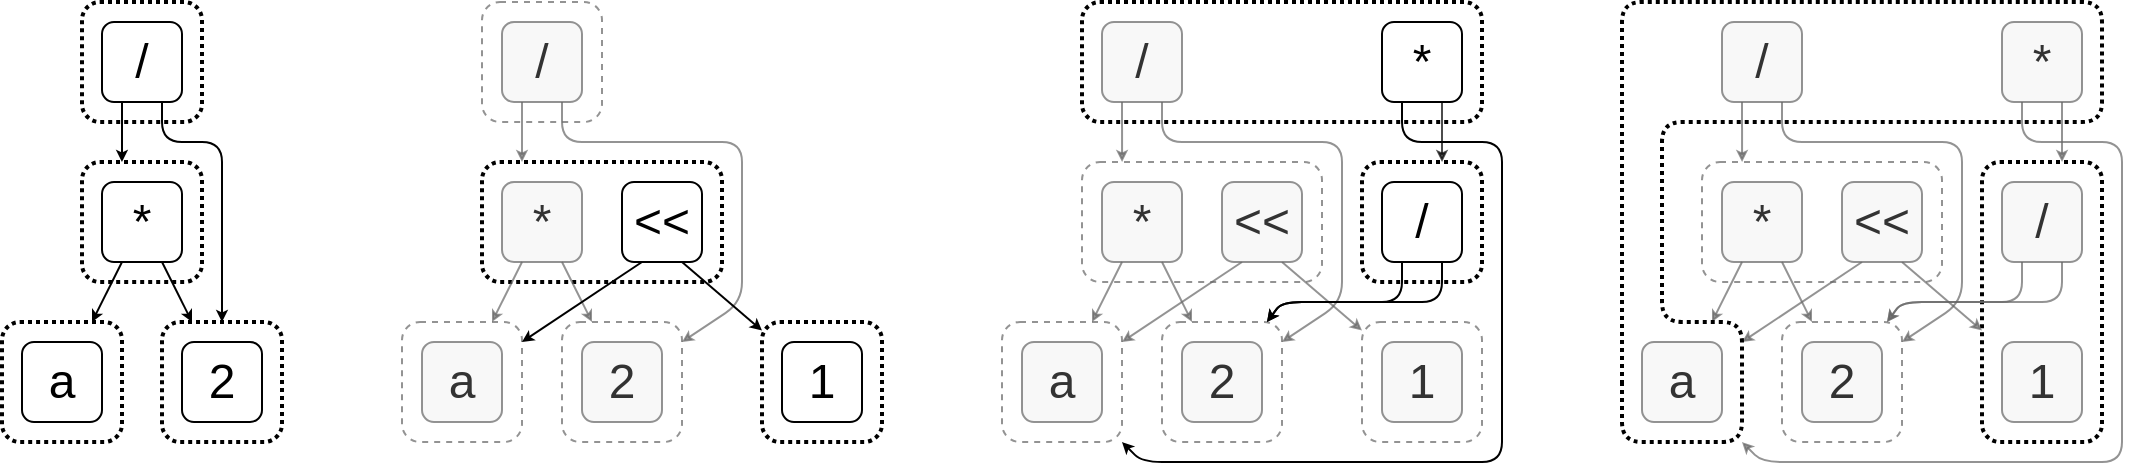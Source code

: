 <mxfile version="13.6.2" type="device"><diagram id="xNKCYX4E8J_99azMfX-B" name="Page-1"><mxGraphModel dx="1952" dy="1000" grid="1" gridSize="10" guides="1" tooltips="1" connect="1" arrows="1" fold="1" page="1" pageScale="1" pageWidth="850" pageHeight="1100" math="0" shadow="0"><root><mxCell id="0"/><mxCell id="1" parent="0"/><mxCell id="J8E94jdNzWXrNc1JOoXC-32" value="" style="group" parent="1" vertex="1" connectable="0"><mxGeometry y="120" width="140" height="230" as="geometry"/></mxCell><mxCell id="J8E94jdNzWXrNc1JOoXC-1" value="" style="rounded=1;whiteSpace=wrap;html=1;fillColor=none;dashed=1;dashPattern=1 1;strokeWidth=2;" parent="J8E94jdNzWXrNc1JOoXC-32" vertex="1"><mxGeometry y="160" width="60" height="60" as="geometry"/></mxCell><mxCell id="J8E94jdNzWXrNc1JOoXC-2" value="" style="rounded=1;whiteSpace=wrap;html=1;fillColor=none;dashed=1;dashPattern=1 1;strokeWidth=2;" parent="J8E94jdNzWXrNc1JOoXC-32" vertex="1"><mxGeometry x="80" y="160" width="60" height="60" as="geometry"/></mxCell><mxCell id="J8E94jdNzWXrNc1JOoXC-3" value="" style="rounded=1;whiteSpace=wrap;html=1;fillColor=none;dashed=1;dashPattern=1 1;strokeWidth=2;" parent="J8E94jdNzWXrNc1JOoXC-32" vertex="1"><mxGeometry x="40" width="60" height="60" as="geometry"/></mxCell><mxCell id="J8E94jdNzWXrNc1JOoXC-4" value="" style="rounded=1;whiteSpace=wrap;html=1;fillColor=none;dashed=1;dashPattern=1 1;strokeWidth=2;" parent="J8E94jdNzWXrNc1JOoXC-32" vertex="1"><mxGeometry x="40" y="80" width="60" height="60" as="geometry"/></mxCell><mxCell id="J8E94jdNzWXrNc1JOoXC-5" style="edgeStyle=none;orthogonalLoop=1;jettySize=auto;html=1;exitX=0.75;exitY=1;exitDx=0;exitDy=0;strokeColor=#000000;rounded=1;endSize=3;" parent="J8E94jdNzWXrNc1JOoXC-32" source="J8E94jdNzWXrNc1JOoXC-6" target="J8E94jdNzWXrNc1JOoXC-2" edge="1"><mxGeometry relative="1" as="geometry"><mxPoint x="244.79" y="85.933" as="targetPoint"/><Array as="points"><mxPoint x="80" y="70"/><mxPoint x="110" y="70"/></Array></mxGeometry></mxCell><mxCell id="J8E94jdNzWXrNc1JOoXC-6" value="&lt;font style=&quot;font-size: 24px;&quot;&gt;/&lt;/font&gt;" style="rounded=1;whiteSpace=wrap;html=1;fontSize=24;verticalAlign=middle;" parent="J8E94jdNzWXrNc1JOoXC-32" vertex="1"><mxGeometry x="50" y="10" width="40" height="40" as="geometry"/></mxCell><mxCell id="J8E94jdNzWXrNc1JOoXC-7" value="&lt;font style=&quot;font-size: 24px;&quot;&gt;a&lt;/font&gt;" style="rounded=1;whiteSpace=wrap;html=1;fontSize=24;verticalAlign=middle;" parent="J8E94jdNzWXrNc1JOoXC-32" vertex="1"><mxGeometry x="10" y="170" width="40" height="40" as="geometry"/></mxCell><mxCell id="J8E94jdNzWXrNc1JOoXC-8" value="*" style="rounded=1;whiteSpace=wrap;html=1;fontSize=24;verticalAlign=middle;" parent="J8E94jdNzWXrNc1JOoXC-32" vertex="1"><mxGeometry x="50" y="90" width="40" height="40" as="geometry"/></mxCell><mxCell id="J8E94jdNzWXrNc1JOoXC-9" value="&lt;font style=&quot;font-size: 24px;&quot;&gt;2&lt;/font&gt;" style="rounded=1;whiteSpace=wrap;html=1;fontSize=24;verticalAlign=middle;" parent="J8E94jdNzWXrNc1JOoXC-32" vertex="1"><mxGeometry x="90" y="170" width="40" height="40" as="geometry"/></mxCell><mxCell id="J8E94jdNzWXrNc1JOoXC-10" value="" style="endArrow=classic;html=1;strokeWidth=1;exitX=0.25;exitY=1;exitDx=0;exitDy=0;endSize=3;" parent="J8E94jdNzWXrNc1JOoXC-32" source="J8E94jdNzWXrNc1JOoXC-8" target="J8E94jdNzWXrNc1JOoXC-1" edge="1"><mxGeometry width="50" height="50" relative="1" as="geometry"><mxPoint x="85" y="140" as="sourcePoint"/><mxPoint x="89.5" y="190" as="targetPoint"/></mxGeometry></mxCell><mxCell id="J8E94jdNzWXrNc1JOoXC-11" value="" style="endArrow=classic;html=1;strokeWidth=1;exitX=0.75;exitY=1;exitDx=0;exitDy=0;endSize=3;" parent="J8E94jdNzWXrNc1JOoXC-32" source="J8E94jdNzWXrNc1JOoXC-8" target="J8E94jdNzWXrNc1JOoXC-2" edge="1"><mxGeometry width="50" height="50" relative="1" as="geometry"><mxPoint x="100" y="140" as="sourcePoint"/><mxPoint x="67.02" y="178.98" as="targetPoint"/></mxGeometry></mxCell><mxCell id="J8E94jdNzWXrNc1JOoXC-12" value="" style="endArrow=classic;html=1;strokeWidth=1;exitX=0.25;exitY=1;exitDx=0;exitDy=0;endSize=3;entryX=0.333;entryY=0;entryDx=0;entryDy=0;entryPerimeter=0;" parent="J8E94jdNzWXrNc1JOoXC-32" source="J8E94jdNzWXrNc1JOoXC-6" target="J8E94jdNzWXrNc1JOoXC-4" edge="1"><mxGeometry width="50" height="50" relative="1" as="geometry"><mxPoint x="130" y="140" as="sourcePoint"/><mxPoint x="107.02" y="168.98" as="targetPoint"/></mxGeometry></mxCell><mxCell id="J8E94jdNzWXrNc1JOoXC-13" value="" style="endArrow=none;html=1;strokeColor=#FFFFFF;" parent="J8E94jdNzWXrNc1JOoXC-32" edge="1"><mxGeometry width="50" height="50" relative="1" as="geometry"><mxPoint x="80" y="230" as="sourcePoint"/><mxPoint x="140" y="230" as="targetPoint"/></mxGeometry></mxCell><mxCell id="J8E94jdNzWXrNc1JOoXC-33" value="" style="group" parent="1" vertex="1" connectable="0"><mxGeometry x="200" y="120" width="240" height="230" as="geometry"/></mxCell><mxCell id="J8E94jdNzWXrNc1JOoXC-14" value="" style="rounded=1;whiteSpace=wrap;html=1;dashed=1;strokeColor=#666666;fontColor=#333333;fillColor=none;opacity=70;" parent="J8E94jdNzWXrNc1JOoXC-33" vertex="1"><mxGeometry y="160" width="60" height="60" as="geometry"/></mxCell><mxCell id="J8E94jdNzWXrNc1JOoXC-15" value="" style="rounded=1;whiteSpace=wrap;html=1;dashed=1;strokeColor=#666666;fontColor=#333333;fillColor=none;opacity=70;" parent="J8E94jdNzWXrNc1JOoXC-33" vertex="1"><mxGeometry x="80" y="160" width="60" height="60" as="geometry"/></mxCell><mxCell id="J8E94jdNzWXrNc1JOoXC-16" value="" style="rounded=1;whiteSpace=wrap;html=1;dashed=1;strokeColor=#666666;fontColor=#333333;fillColor=none;opacity=70;" parent="J8E94jdNzWXrNc1JOoXC-33" vertex="1"><mxGeometry x="40" width="60" height="60" as="geometry"/></mxCell><mxCell id="J8E94jdNzWXrNc1JOoXC-17" value="" style="rounded=1;whiteSpace=wrap;html=1;fillColor=none;dashed=1;strokeWidth=2;perimeterSpacing=0;dashPattern=1 1;" parent="J8E94jdNzWXrNc1JOoXC-33" vertex="1"><mxGeometry x="40" y="80" width="120" height="60" as="geometry"/></mxCell><mxCell id="J8E94jdNzWXrNc1JOoXC-18" style="edgeStyle=none;orthogonalLoop=1;jettySize=auto;html=1;exitX=0.75;exitY=1;exitDx=0;exitDy=0;strokeColor=#666666;rounded=1;endSize=3;fillColor=#f5f5f5;opacity=70;" parent="J8E94jdNzWXrNc1JOoXC-33" source="J8E94jdNzWXrNc1JOoXC-19" target="J8E94jdNzWXrNc1JOoXC-15" edge="1"><mxGeometry relative="1" as="geometry"><mxPoint x="204.79" y="85.933" as="targetPoint"/><Array as="points"><mxPoint x="80" y="70"/><mxPoint x="170" y="70"/><mxPoint x="170" y="150"/></Array></mxGeometry></mxCell><mxCell id="J8E94jdNzWXrNc1JOoXC-19" value="&lt;font style=&quot;font-size: 24px;&quot;&gt;/&lt;/font&gt;" style="rounded=1;whiteSpace=wrap;html=1;fontSize=24;verticalAlign=middle;fillColor=#f5f5f5;strokeColor=#666666;fontColor=#333333;opacity=70;" parent="J8E94jdNzWXrNc1JOoXC-33" vertex="1"><mxGeometry x="50" y="10" width="40" height="40" as="geometry"/></mxCell><mxCell id="J8E94jdNzWXrNc1JOoXC-20" value="&lt;font style=&quot;font-size: 24px;&quot;&gt;a&lt;/font&gt;" style="rounded=1;whiteSpace=wrap;html=1;fontSize=24;verticalAlign=middle;fillColor=#f5f5f5;strokeColor=#666666;fontColor=#333333;opacity=70;" parent="J8E94jdNzWXrNc1JOoXC-33" vertex="1"><mxGeometry x="10" y="170" width="40" height="40" as="geometry"/></mxCell><mxCell id="J8E94jdNzWXrNc1JOoXC-21" value="*" style="rounded=1;whiteSpace=wrap;html=1;fontSize=24;verticalAlign=middle;fillColor=#f5f5f5;strokeColor=#666666;fontColor=#333333;opacity=70;" parent="J8E94jdNzWXrNc1JOoXC-33" vertex="1"><mxGeometry x="50" y="90" width="40" height="40" as="geometry"/></mxCell><mxCell id="J8E94jdNzWXrNc1JOoXC-22" value="&lt;font style=&quot;font-size: 24px;&quot;&gt;2&lt;/font&gt;" style="rounded=1;whiteSpace=wrap;html=1;fontSize=24;verticalAlign=middle;fillColor=#f5f5f5;strokeColor=#666666;fontColor=#333333;opacity=70;" parent="J8E94jdNzWXrNc1JOoXC-33" vertex="1"><mxGeometry x="90" y="170" width="40" height="40" as="geometry"/></mxCell><mxCell id="J8E94jdNzWXrNc1JOoXC-23" value="" style="endArrow=classic;html=1;strokeWidth=1;exitX=0.25;exitY=1;exitDx=0;exitDy=0;endSize=3;fillColor=#f5f5f5;strokeColor=#666666;opacity=70;" parent="J8E94jdNzWXrNc1JOoXC-33" source="J8E94jdNzWXrNc1JOoXC-21" target="J8E94jdNzWXrNc1JOoXC-14" edge="1"><mxGeometry width="50" height="50" relative="1" as="geometry"><mxPoint x="45" y="140" as="sourcePoint"/><mxPoint x="49.5" y="190" as="targetPoint"/></mxGeometry></mxCell><mxCell id="J8E94jdNzWXrNc1JOoXC-24" value="" style="rounded=1;whiteSpace=wrap;html=1;fillColor=none;dashed=1;strokeWidth=2;perimeterSpacing=0;dashPattern=1 1;" parent="J8E94jdNzWXrNc1JOoXC-33" vertex="1"><mxGeometry x="180" y="160" width="60" height="60" as="geometry"/></mxCell><mxCell id="J8E94jdNzWXrNc1JOoXC-25" value="&lt;font style=&quot;font-size: 24px&quot;&gt;1&lt;/font&gt;" style="rounded=1;whiteSpace=wrap;html=1;fontSize=24;verticalAlign=middle;" parent="J8E94jdNzWXrNc1JOoXC-33" vertex="1"><mxGeometry x="190" y="170" width="40" height="40" as="geometry"/></mxCell><mxCell id="J8E94jdNzWXrNc1JOoXC-26" value="" style="endArrow=classic;html=1;strokeWidth=1;exitX=0.75;exitY=1;exitDx=0;exitDy=0;endSize=3;fillColor=#f5f5f5;strokeColor=#666666;opacity=70;" parent="J8E94jdNzWXrNc1JOoXC-33" source="J8E94jdNzWXrNc1JOoXC-21" target="J8E94jdNzWXrNc1JOoXC-15" edge="1"><mxGeometry width="50" height="50" relative="1" as="geometry"><mxPoint x="60" y="140" as="sourcePoint"/><mxPoint x="27.02" y="178.98" as="targetPoint"/></mxGeometry></mxCell><mxCell id="J8E94jdNzWXrNc1JOoXC-27" value="" style="endArrow=classic;html=1;strokeWidth=1;exitX=0.25;exitY=1;exitDx=0;exitDy=0;endSize=3;fillColor=#f5f5f5;strokeColor=#666666;opacity=70;" parent="J8E94jdNzWXrNc1JOoXC-33" source="J8E94jdNzWXrNc1JOoXC-19" edge="1"><mxGeometry width="50" height="50" relative="1" as="geometry"><mxPoint x="60" y="50" as="sourcePoint"/><mxPoint x="60" y="80" as="targetPoint"/></mxGeometry></mxCell><mxCell id="J8E94jdNzWXrNc1JOoXC-28" style="orthogonalLoop=1;jettySize=auto;html=1;exitX=0.25;exitY=1;exitDx=0;exitDy=0;endSize=3;targetPerimeterSpacing=0;" parent="J8E94jdNzWXrNc1JOoXC-33" source="J8E94jdNzWXrNc1JOoXC-30" target="J8E94jdNzWXrNc1JOoXC-14" edge="1"><mxGeometry relative="1" as="geometry"/></mxCell><mxCell id="J8E94jdNzWXrNc1JOoXC-29" style="edgeStyle=none;curved=1;orthogonalLoop=1;jettySize=auto;html=1;exitX=0.75;exitY=1;exitDx=0;exitDy=0;endSize=3;" parent="J8E94jdNzWXrNc1JOoXC-33" source="J8E94jdNzWXrNc1JOoXC-30" target="J8E94jdNzWXrNc1JOoXC-24" edge="1"><mxGeometry relative="1" as="geometry"/></mxCell><mxCell id="J8E94jdNzWXrNc1JOoXC-30" value="&amp;lt;&amp;lt;" style="rounded=1;whiteSpace=wrap;html=1;fontSize=24;verticalAlign=middle;" parent="J8E94jdNzWXrNc1JOoXC-33" vertex="1"><mxGeometry x="110" y="90" width="40" height="40" as="geometry"/></mxCell><mxCell id="J8E94jdNzWXrNc1JOoXC-31" value="" style="endArrow=none;html=1;strokeColor=#FFFFFF;" parent="J8E94jdNzWXrNc1JOoXC-33" edge="1"><mxGeometry width="50" height="50" relative="1" as="geometry"><mxPoint x="130" y="230" as="sourcePoint"/><mxPoint x="200" y="230" as="targetPoint"/></mxGeometry></mxCell><mxCell id="J8E94jdNzWXrNc1JOoXC-59" value="" style="group" parent="1" vertex="1" connectable="0"><mxGeometry x="500" y="120" width="250" height="230" as="geometry"/></mxCell><mxCell id="J8E94jdNzWXrNc1JOoXC-34" value="" style="rounded=1;whiteSpace=wrap;html=1;fillColor=none;dashed=1;strokeWidth=2;dashPattern=1 1;" parent="J8E94jdNzWXrNc1JOoXC-59" vertex="1"><mxGeometry x="180" y="80" width="60" height="60" as="geometry"/></mxCell><mxCell id="J8E94jdNzWXrNc1JOoXC-35" value="" style="rounded=1;whiteSpace=wrap;html=1;dashed=1;strokeColor=#666666;fontColor=#333333;opacity=70;fillColor=none;" parent="J8E94jdNzWXrNc1JOoXC-59" vertex="1"><mxGeometry y="160" width="60" height="60" as="geometry"/></mxCell><mxCell id="J8E94jdNzWXrNc1JOoXC-36" value="" style="rounded=1;whiteSpace=wrap;html=1;dashed=1;strokeColor=#666666;fontColor=#333333;opacity=70;fillColor=none;" parent="J8E94jdNzWXrNc1JOoXC-59" vertex="1"><mxGeometry x="80" y="160" width="60" height="60" as="geometry"/></mxCell><mxCell id="J8E94jdNzWXrNc1JOoXC-37" value="" style="rounded=1;whiteSpace=wrap;html=1;fillColor=none;dashed=1;strokeWidth=2;dashPattern=1 1;" parent="J8E94jdNzWXrNc1JOoXC-59" vertex="1"><mxGeometry x="40" width="200" height="60" as="geometry"/></mxCell><mxCell id="J8E94jdNzWXrNc1JOoXC-38" value="" style="rounded=1;whiteSpace=wrap;html=1;dashed=1;strokeColor=#666666;fontColor=#333333;opacity=70;fillColor=none;" parent="J8E94jdNzWXrNc1JOoXC-59" vertex="1"><mxGeometry x="40" y="80" width="120" height="60" as="geometry"/></mxCell><mxCell id="J8E94jdNzWXrNc1JOoXC-39" style="edgeStyle=none;orthogonalLoop=1;jettySize=auto;html=1;exitX=0.75;exitY=1;exitDx=0;exitDy=0;strokeColor=#666666;rounded=1;endSize=3;fillColor=#f5f5f5;opacity=70;" parent="J8E94jdNzWXrNc1JOoXC-59" source="J8E94jdNzWXrNc1JOoXC-40" target="J8E94jdNzWXrNc1JOoXC-36" edge="1"><mxGeometry relative="1" as="geometry"><mxPoint x="254.79" y="85.933" as="targetPoint"/><Array as="points"><mxPoint x="80" y="70"/><mxPoint x="170" y="70"/><mxPoint x="170" y="150"/></Array></mxGeometry></mxCell><mxCell id="J8E94jdNzWXrNc1JOoXC-40" value="&lt;font style=&quot;font-size: 24px;&quot;&gt;/&lt;/font&gt;" style="rounded=1;whiteSpace=wrap;html=1;fontSize=24;verticalAlign=middle;fillColor=#f5f5f5;strokeColor=#666666;fontColor=#333333;opacity=70;" parent="J8E94jdNzWXrNc1JOoXC-59" vertex="1"><mxGeometry x="50" y="10" width="40" height="40" as="geometry"/></mxCell><mxCell id="J8E94jdNzWXrNc1JOoXC-41" value="&lt;font style=&quot;font-size: 24px;&quot;&gt;a&lt;/font&gt;" style="rounded=1;whiteSpace=wrap;html=1;fontSize=24;verticalAlign=middle;fillColor=#f5f5f5;strokeColor=#666666;fontColor=#333333;opacity=70;" parent="J8E94jdNzWXrNc1JOoXC-59" vertex="1"><mxGeometry x="10" y="170" width="40" height="40" as="geometry"/></mxCell><mxCell id="J8E94jdNzWXrNc1JOoXC-42" value="*" style="rounded=1;whiteSpace=wrap;html=1;fontSize=24;verticalAlign=middle;fillColor=#f5f5f5;strokeColor=#666666;fontColor=#333333;opacity=70;" parent="J8E94jdNzWXrNc1JOoXC-59" vertex="1"><mxGeometry x="50" y="90" width="40" height="40" as="geometry"/></mxCell><mxCell id="J8E94jdNzWXrNc1JOoXC-43" value="&lt;font style=&quot;font-size: 24px;&quot;&gt;2&lt;/font&gt;" style="rounded=1;whiteSpace=wrap;html=1;fontSize=24;verticalAlign=middle;fillColor=#f5f5f5;strokeColor=#666666;fontColor=#333333;opacity=70;" parent="J8E94jdNzWXrNc1JOoXC-59" vertex="1"><mxGeometry x="90" y="170" width="40" height="40" as="geometry"/></mxCell><mxCell id="J8E94jdNzWXrNc1JOoXC-44" value="" style="endArrow=classic;html=1;strokeWidth=1;exitX=0.25;exitY=1;exitDx=0;exitDy=0;endSize=3;fillColor=#f5f5f5;strokeColor=#666666;opacity=70;" parent="J8E94jdNzWXrNc1JOoXC-59" source="J8E94jdNzWXrNc1JOoXC-42" target="J8E94jdNzWXrNc1JOoXC-35" edge="1"><mxGeometry width="50" height="50" relative="1" as="geometry"><mxPoint x="95" y="140" as="sourcePoint"/><mxPoint x="99.5" y="190" as="targetPoint"/></mxGeometry></mxCell><mxCell id="J8E94jdNzWXrNc1JOoXC-45" value="" style="rounded=1;whiteSpace=wrap;html=1;dashed=1;strokeColor=#666666;fontColor=#333333;opacity=70;fillColor=none;" parent="J8E94jdNzWXrNc1JOoXC-59" vertex="1"><mxGeometry x="180" y="160" width="60" height="60" as="geometry"/></mxCell><mxCell id="J8E94jdNzWXrNc1JOoXC-46" value="&lt;font style=&quot;font-size: 24px&quot;&gt;1&lt;/font&gt;" style="rounded=1;whiteSpace=wrap;html=1;fontSize=24;verticalAlign=middle;fillColor=#f5f5f5;strokeColor=#666666;fontColor=#333333;opacity=70;" parent="J8E94jdNzWXrNc1JOoXC-59" vertex="1"><mxGeometry x="190" y="170" width="40" height="40" as="geometry"/></mxCell><mxCell id="J8E94jdNzWXrNc1JOoXC-47" value="" style="endArrow=classic;html=1;strokeWidth=1;exitX=0.75;exitY=1;exitDx=0;exitDy=0;endSize=3;fillColor=#f5f5f5;strokeColor=#666666;opacity=70;" parent="J8E94jdNzWXrNc1JOoXC-59" source="J8E94jdNzWXrNc1JOoXC-42" target="J8E94jdNzWXrNc1JOoXC-36" edge="1"><mxGeometry width="50" height="50" relative="1" as="geometry"><mxPoint x="110" y="140" as="sourcePoint"/><mxPoint x="77.02" y="178.98" as="targetPoint"/></mxGeometry></mxCell><mxCell id="J8E94jdNzWXrNc1JOoXC-48" value="" style="endArrow=classic;html=1;strokeWidth=1;exitX=0.25;exitY=1;exitDx=0;exitDy=0;endSize=3;entryX=0.167;entryY=0;entryDx=0;entryDy=0;entryPerimeter=0;fillColor=#f5f5f5;strokeColor=#666666;opacity=70;" parent="J8E94jdNzWXrNc1JOoXC-59" source="J8E94jdNzWXrNc1JOoXC-40" target="J8E94jdNzWXrNc1JOoXC-38" edge="1"><mxGeometry width="50" height="50" relative="1" as="geometry"><mxPoint x="110" y="50" as="sourcePoint"/><mxPoint x="60" y="70" as="targetPoint"/></mxGeometry></mxCell><mxCell id="J8E94jdNzWXrNc1JOoXC-49" style="orthogonalLoop=1;jettySize=auto;html=1;exitX=0.25;exitY=1;exitDx=0;exitDy=0;strokeColor=#666666;endSize=3;targetPerimeterSpacing=0;fillColor=#f5f5f5;opacity=70;" parent="J8E94jdNzWXrNc1JOoXC-59" source="J8E94jdNzWXrNc1JOoXC-51" target="J8E94jdNzWXrNc1JOoXC-35" edge="1"><mxGeometry relative="1" as="geometry"/></mxCell><mxCell id="J8E94jdNzWXrNc1JOoXC-50" style="edgeStyle=none;curved=1;orthogonalLoop=1;jettySize=auto;html=1;exitX=0.75;exitY=1;exitDx=0;exitDy=0;strokeColor=#666666;endSize=3;fillColor=#f5f5f5;opacity=70;" parent="J8E94jdNzWXrNc1JOoXC-59" source="J8E94jdNzWXrNc1JOoXC-51" target="J8E94jdNzWXrNc1JOoXC-45" edge="1"><mxGeometry relative="1" as="geometry"/></mxCell><mxCell id="J8E94jdNzWXrNc1JOoXC-51" value="&amp;lt;&amp;lt;" style="rounded=1;whiteSpace=wrap;html=1;fontSize=24;verticalAlign=middle;fillColor=#f5f5f5;strokeColor=#666666;fontColor=#333333;opacity=70;" parent="J8E94jdNzWXrNc1JOoXC-59" vertex="1"><mxGeometry x="110" y="90" width="40" height="40" as="geometry"/></mxCell><mxCell id="J8E94jdNzWXrNc1JOoXC-52" style="edgeStyle=none;rounded=1;orthogonalLoop=1;jettySize=auto;html=1;exitX=0.25;exitY=1;exitDx=0;exitDy=0;endSize=3;strokeWidth=1;" parent="J8E94jdNzWXrNc1JOoXC-59" source="J8E94jdNzWXrNc1JOoXC-53" target="J8E94jdNzWXrNc1JOoXC-35" edge="1"><mxGeometry relative="1" as="geometry"><mxPoint x="270" y="70" as="targetPoint"/><Array as="points"><mxPoint x="200" y="70"/><mxPoint x="250" y="70"/><mxPoint x="250" y="230"/><mxPoint x="70" y="230"/></Array></mxGeometry></mxCell><mxCell id="J8E94jdNzWXrNc1JOoXC-53" value="*" style="rounded=1;whiteSpace=wrap;html=1;fontSize=24;verticalAlign=middle;" parent="J8E94jdNzWXrNc1JOoXC-59" vertex="1"><mxGeometry x="190" y="10" width="40" height="40" as="geometry"/></mxCell><mxCell id="J8E94jdNzWXrNc1JOoXC-54" value="" style="endArrow=classic;html=1;strokeWidth=1;exitX=0.75;exitY=1;exitDx=0;exitDy=0;endSize=3;entryX=0.667;entryY=0;entryDx=0;entryDy=0;entryPerimeter=0;opacity=70;" parent="J8E94jdNzWXrNc1JOoXC-59" source="J8E94jdNzWXrNc1JOoXC-53" target="J8E94jdNzWXrNc1JOoXC-34" edge="1"><mxGeometry width="50" height="50" relative="1" as="geometry"><mxPoint x="292.98" y="60" as="sourcePoint"/><mxPoint x="200" y="70" as="targetPoint"/></mxGeometry></mxCell><mxCell id="J8E94jdNzWXrNc1JOoXC-55" style="rounded=1;orthogonalLoop=1;jettySize=auto;html=1;exitX=0.25;exitY=1;exitDx=0;exitDy=0;endSize=3;" parent="J8E94jdNzWXrNc1JOoXC-59" source="J8E94jdNzWXrNc1JOoXC-57" target="J8E94jdNzWXrNc1JOoXC-36" edge="1"><mxGeometry relative="1" as="geometry"><Array as="points"><mxPoint x="200" y="150"/><mxPoint x="140" y="150"/></Array></mxGeometry></mxCell><mxCell id="J8E94jdNzWXrNc1JOoXC-56" style="rounded=1;orthogonalLoop=1;jettySize=auto;html=1;exitX=0.75;exitY=1;exitDx=0;exitDy=0;endSize=3;strokeWidth=1;" parent="J8E94jdNzWXrNc1JOoXC-59" source="J8E94jdNzWXrNc1JOoXC-57" target="J8E94jdNzWXrNc1JOoXC-36" edge="1"><mxGeometry relative="1" as="geometry"><Array as="points"><mxPoint x="220" y="150"/><mxPoint x="140" y="150"/></Array></mxGeometry></mxCell><mxCell id="J8E94jdNzWXrNc1JOoXC-57" value="/" style="rounded=1;whiteSpace=wrap;html=1;fontSize=24;verticalAlign=middle;" parent="J8E94jdNzWXrNc1JOoXC-59" vertex="1"><mxGeometry x="190" y="90" width="40" height="40" as="geometry"/></mxCell><mxCell id="J8E94jdNzWXrNc1JOoXC-58" style="edgeStyle=none;rounded=1;orthogonalLoop=1;jettySize=auto;html=1;exitX=0;exitY=0.5;exitDx=0;exitDy=0;endSize=3;strokeWidth=1;fillColor=#f5f5f5;strokeColor=#666666;opacity=70;" parent="J8E94jdNzWXrNc1JOoXC-59" source="J8E94jdNzWXrNc1JOoXC-37" target="J8E94jdNzWXrNc1JOoXC-37" edge="1"><mxGeometry relative="1" as="geometry"/></mxCell><mxCell id="J8E94jdNzWXrNc1JOoXC-83" value="" style="group" parent="1" vertex="1" connectable="0"><mxGeometry x="810" y="120" width="250" height="230" as="geometry"/></mxCell><mxCell id="J8E94jdNzWXrNc1JOoXC-60" value="" style="rounded=1;whiteSpace=wrap;html=1;dashed=1;strokeWidth=2;dashPattern=1 1;fillColor=none;" parent="J8E94jdNzWXrNc1JOoXC-83" vertex="1"><mxGeometry x="180" y="80" width="60" height="140" as="geometry"/></mxCell><mxCell id="J8E94jdNzWXrNc1JOoXC-61" value="" style="rounded=1;whiteSpace=wrap;html=1;dashed=1;strokeColor=#666666;fontColor=#333333;opacity=70;fillColor=none;" parent="J8E94jdNzWXrNc1JOoXC-83" vertex="1"><mxGeometry x="80" y="160" width="60" height="60" as="geometry"/></mxCell><mxCell id="J8E94jdNzWXrNc1JOoXC-62" value="" style="rounded=1;whiteSpace=wrap;html=1;dashed=1;strokeColor=#666666;fontColor=#333333;opacity=70;fillColor=none;" parent="J8E94jdNzWXrNc1JOoXC-83" vertex="1"><mxGeometry x="40" y="80" width="120" height="60" as="geometry"/></mxCell><mxCell id="J8E94jdNzWXrNc1JOoXC-63" style="edgeStyle=none;orthogonalLoop=1;jettySize=auto;html=1;exitX=0.75;exitY=1;exitDx=0;exitDy=0;strokeColor=#666666;rounded=1;endSize=3;fillColor=#f5f5f5;opacity=70;" parent="J8E94jdNzWXrNc1JOoXC-83" source="J8E94jdNzWXrNc1JOoXC-64" target="J8E94jdNzWXrNc1JOoXC-61" edge="1"><mxGeometry relative="1" as="geometry"><mxPoint x="254.79" y="85.933" as="targetPoint"/><Array as="points"><mxPoint x="80" y="70"/><mxPoint x="170" y="70"/><mxPoint x="170" y="150"/></Array></mxGeometry></mxCell><mxCell id="J8E94jdNzWXrNc1JOoXC-64" value="&lt;font style=&quot;font-size: 24px;&quot;&gt;/&lt;/font&gt;" style="rounded=1;whiteSpace=wrap;html=1;fontSize=24;verticalAlign=middle;fillColor=#f5f5f5;strokeColor=#666666;fontColor=#333333;opacity=70;" parent="J8E94jdNzWXrNc1JOoXC-83" vertex="1"><mxGeometry x="50" y="10" width="40" height="40" as="geometry"/></mxCell><mxCell id="J8E94jdNzWXrNc1JOoXC-65" value="&lt;font style=&quot;font-size: 24px;&quot;&gt;a&lt;/font&gt;" style="rounded=1;whiteSpace=wrap;html=1;fontSize=24;verticalAlign=middle;fillColor=#f5f5f5;strokeColor=#666666;fontColor=#333333;opacity=70;" parent="J8E94jdNzWXrNc1JOoXC-83" vertex="1"><mxGeometry x="10" y="170" width="40" height="40" as="geometry"/></mxCell><mxCell id="J8E94jdNzWXrNc1JOoXC-66" value="*" style="rounded=1;whiteSpace=wrap;html=1;fontSize=24;verticalAlign=middle;fillColor=#f5f5f5;strokeColor=#666666;fontColor=#333333;opacity=70;" parent="J8E94jdNzWXrNc1JOoXC-83" vertex="1"><mxGeometry x="50" y="90" width="40" height="40" as="geometry"/></mxCell><mxCell id="J8E94jdNzWXrNc1JOoXC-67" value="&lt;font style=&quot;font-size: 24px;&quot;&gt;2&lt;/font&gt;" style="rounded=1;whiteSpace=wrap;html=1;fontSize=24;verticalAlign=middle;fillColor=#f5f5f5;strokeColor=#666666;fontColor=#333333;opacity=70;" parent="J8E94jdNzWXrNc1JOoXC-83" vertex="1"><mxGeometry x="90" y="170" width="40" height="40" as="geometry"/></mxCell><mxCell id="J8E94jdNzWXrNc1JOoXC-68" value="" style="endArrow=classic;html=1;strokeWidth=1;exitX=0.25;exitY=1;exitDx=0;exitDy=0;endSize=3;fillColor=#f5f5f5;strokeColor=#666666;opacity=70;" parent="J8E94jdNzWXrNc1JOoXC-83" source="J8E94jdNzWXrNc1JOoXC-66" edge="1"><mxGeometry width="50" height="50" relative="1" as="geometry"><mxPoint x="95" y="140" as="sourcePoint"/><mxPoint x="45" y="160" as="targetPoint"/></mxGeometry></mxCell><mxCell id="J8E94jdNzWXrNc1JOoXC-69" value="&lt;font style=&quot;font-size: 24px&quot;&gt;1&lt;/font&gt;" style="rounded=1;whiteSpace=wrap;html=1;fontSize=24;verticalAlign=middle;fillColor=#f5f5f5;strokeColor=#666666;fontColor=#333333;opacity=70;" parent="J8E94jdNzWXrNc1JOoXC-83" vertex="1"><mxGeometry x="190" y="170" width="40" height="40" as="geometry"/></mxCell><mxCell id="J8E94jdNzWXrNc1JOoXC-70" value="" style="endArrow=classic;html=1;strokeWidth=1;exitX=0.75;exitY=1;exitDx=0;exitDy=0;endSize=3;fillColor=#f5f5f5;strokeColor=#666666;opacity=70;" parent="J8E94jdNzWXrNc1JOoXC-83" source="J8E94jdNzWXrNc1JOoXC-66" target="J8E94jdNzWXrNc1JOoXC-61" edge="1"><mxGeometry width="50" height="50" relative="1" as="geometry"><mxPoint x="110" y="140" as="sourcePoint"/><mxPoint x="77.02" y="178.98" as="targetPoint"/></mxGeometry></mxCell><mxCell id="J8E94jdNzWXrNc1JOoXC-71" value="" style="endArrow=classic;html=1;strokeWidth=1;exitX=0.25;exitY=1;exitDx=0;exitDy=0;endSize=3;entryX=0.167;entryY=0;entryDx=0;entryDy=0;entryPerimeter=0;fillColor=#f5f5f5;strokeColor=#666666;opacity=70;" parent="J8E94jdNzWXrNc1JOoXC-83" source="J8E94jdNzWXrNc1JOoXC-64" target="J8E94jdNzWXrNc1JOoXC-62" edge="1"><mxGeometry width="50" height="50" relative="1" as="geometry"><mxPoint x="110" y="50" as="sourcePoint"/><mxPoint x="60" y="70" as="targetPoint"/></mxGeometry></mxCell><mxCell id="J8E94jdNzWXrNc1JOoXC-72" style="orthogonalLoop=1;jettySize=auto;html=1;exitX=0.25;exitY=1;exitDx=0;exitDy=0;strokeColor=#666666;endSize=3;targetPerimeterSpacing=0;fillColor=#f5f5f5;opacity=70;" parent="J8E94jdNzWXrNc1JOoXC-83" source="J8E94jdNzWXrNc1JOoXC-74" edge="1"><mxGeometry relative="1" as="geometry"><mxPoint x="60" y="170" as="targetPoint"/></mxGeometry></mxCell><mxCell id="J8E94jdNzWXrNc1JOoXC-73" style="edgeStyle=none;curved=1;orthogonalLoop=1;jettySize=auto;html=1;exitX=0.75;exitY=1;exitDx=0;exitDy=0;strokeColor=#666666;endSize=3;fillColor=#f5f5f5;opacity=70;" parent="J8E94jdNzWXrNc1JOoXC-83" source="J8E94jdNzWXrNc1JOoXC-74" edge="1"><mxGeometry relative="1" as="geometry"><mxPoint x="180" y="164.286" as="targetPoint"/></mxGeometry></mxCell><mxCell id="J8E94jdNzWXrNc1JOoXC-74" value="&amp;lt;&amp;lt;" style="rounded=1;whiteSpace=wrap;html=1;fontSize=24;verticalAlign=middle;fillColor=#f5f5f5;strokeColor=#666666;fontColor=#333333;opacity=70;" parent="J8E94jdNzWXrNc1JOoXC-83" vertex="1"><mxGeometry x="110" y="90" width="40" height="40" as="geometry"/></mxCell><mxCell id="J8E94jdNzWXrNc1JOoXC-75" style="edgeStyle=none;rounded=1;orthogonalLoop=1;jettySize=auto;html=1;exitX=0.25;exitY=1;exitDx=0;exitDy=0;endSize=3;strokeWidth=1;strokeColor=#666666;fillColor=#f5f5f5;opacity=70;" parent="J8E94jdNzWXrNc1JOoXC-83" source="J8E94jdNzWXrNc1JOoXC-76" edge="1"><mxGeometry relative="1" as="geometry"><mxPoint x="60" y="220" as="targetPoint"/><Array as="points"><mxPoint x="200" y="70"/><mxPoint x="250" y="70"/><mxPoint x="250" y="230"/><mxPoint x="70" y="230"/></Array></mxGeometry></mxCell><mxCell id="J8E94jdNzWXrNc1JOoXC-76" value="*" style="rounded=1;whiteSpace=wrap;html=1;fontSize=24;verticalAlign=middle;fillColor=#f5f5f5;strokeColor=#666666;fontColor=#333333;opacity=70;" parent="J8E94jdNzWXrNc1JOoXC-83" vertex="1"><mxGeometry x="190" y="10" width="40" height="40" as="geometry"/></mxCell><mxCell id="J8E94jdNzWXrNc1JOoXC-77" value="" style="endArrow=classic;html=1;strokeWidth=1;exitX=0.75;exitY=1;exitDx=0;exitDy=0;endSize=3;entryX=0.667;entryY=0;entryDx=0;entryDy=0;entryPerimeter=0;strokeColor=#666666;fillColor=#f5f5f5;opacity=70;" parent="J8E94jdNzWXrNc1JOoXC-83" source="J8E94jdNzWXrNc1JOoXC-76" target="J8E94jdNzWXrNc1JOoXC-60" edge="1"><mxGeometry width="50" height="50" relative="1" as="geometry"><mxPoint x="292.98" y="60" as="sourcePoint"/><mxPoint x="200" y="70" as="targetPoint"/></mxGeometry></mxCell><mxCell id="J8E94jdNzWXrNc1JOoXC-78" style="rounded=1;orthogonalLoop=1;jettySize=auto;html=1;exitX=0.25;exitY=1;exitDx=0;exitDy=0;endSize=3;strokeColor=#666666;fillColor=#f5f5f5;opacity=70;" parent="J8E94jdNzWXrNc1JOoXC-83" source="J8E94jdNzWXrNc1JOoXC-80" target="J8E94jdNzWXrNc1JOoXC-61" edge="1"><mxGeometry relative="1" as="geometry"><Array as="points"><mxPoint x="200" y="150"/><mxPoint x="140" y="150"/></Array></mxGeometry></mxCell><mxCell id="J8E94jdNzWXrNc1JOoXC-79" style="rounded=1;orthogonalLoop=1;jettySize=auto;html=1;exitX=0.75;exitY=1;exitDx=0;exitDy=0;endSize=3;strokeWidth=1;strokeColor=#666666;fillColor=#f5f5f5;opacity=70;" parent="J8E94jdNzWXrNc1JOoXC-83" source="J8E94jdNzWXrNc1JOoXC-80" target="J8E94jdNzWXrNc1JOoXC-61" edge="1"><mxGeometry relative="1" as="geometry"><Array as="points"><mxPoint x="220" y="150"/><mxPoint x="140" y="150"/></Array></mxGeometry></mxCell><mxCell id="J8E94jdNzWXrNc1JOoXC-80" value="/" style="rounded=1;whiteSpace=wrap;html=1;fontSize=24;verticalAlign=middle;fillColor=#f5f5f5;strokeColor=#666666;fontColor=#333333;opacity=70;" parent="J8E94jdNzWXrNc1JOoXC-83" vertex="1"><mxGeometry x="190" y="90" width="40" height="40" as="geometry"/></mxCell><mxCell id="J8E94jdNzWXrNc1JOoXC-81" style="edgeStyle=none;rounded=1;orthogonalLoop=1;jettySize=auto;html=1;exitX=0;exitY=0.5;exitDx=0;exitDy=0;endSize=3;strokeWidth=1;fillColor=#f5f5f5;strokeColor=#666666;opacity=70;" parent="J8E94jdNzWXrNc1JOoXC-83" edge="1"><mxGeometry relative="1" as="geometry"><mxPoint x="40" y="30" as="sourcePoint"/><mxPoint x="40" y="30" as="targetPoint"/></mxGeometry></mxCell><mxCell id="J8E94jdNzWXrNc1JOoXC-82" value="" style="endArrow=none;html=1;dashed=1;strokeWidth=2;dashPattern=1 1;" parent="J8E94jdNzWXrNc1JOoXC-83" edge="1"><mxGeometry width="50" height="50" relative="1" as="geometry"><mxPoint y="190" as="sourcePoint"/><mxPoint y="190" as="targetPoint"/><Array as="points"><mxPoint y="220"/><mxPoint x="60" y="220"/><mxPoint x="60" y="160"/><mxPoint x="20" y="160"/><mxPoint x="20" y="60"/><mxPoint x="240" y="60"/><mxPoint x="240"/><mxPoint/></Array></mxGeometry></mxCell></root></mxGraphModel></diagram></mxfile>
